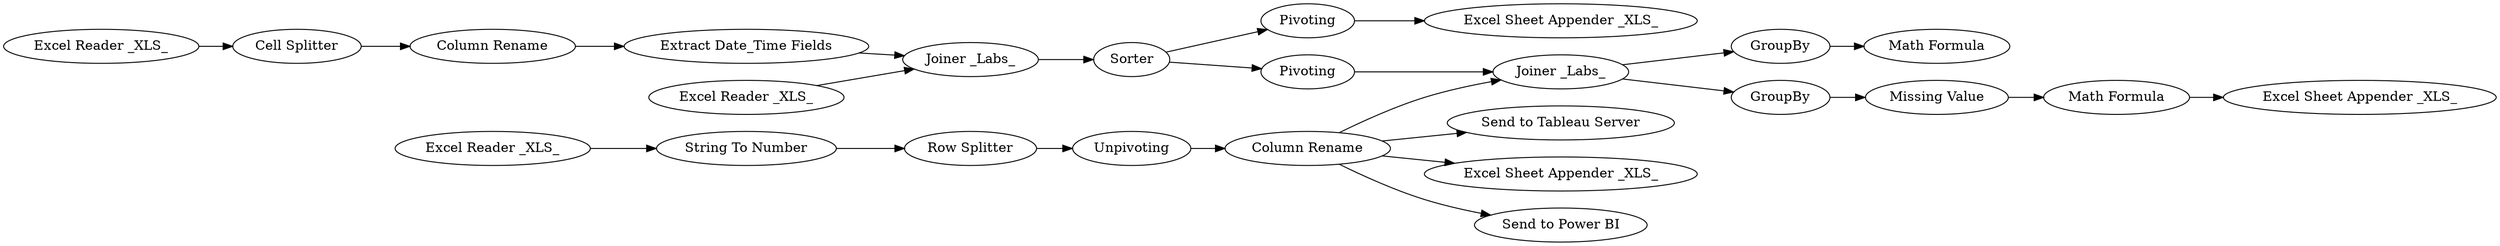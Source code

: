 digraph {
	1 [label="Excel Reader _XLS_"]
	2 [label="Cell Splitter"]
	8 [label="Column Rename"]
	15 [label="Joiner _Labs_"]
	16 [label="Excel Reader _XLS_"]
	19 [label=Pivoting]
	20 [label="Excel Reader _XLS_"]
	21 [label="Row Splitter"]
	22 [label=Unpivoting]
	23 [label="String To Number"]
	24 [label="Column Rename"]
	25 [label="Math Formula"]
	26 [label="Joiner _Labs_"]
	27 [label="Extract Date_Time Fields"]
	28 [label=GroupBy]
	29 [label=Sorter]
	31 [label="Math Formula"]
	32 [label=GroupBy]
	35 [label="Send to Power BI"]
	37 [label="Missing Value"]
	38 [label="Excel Sheet Appender _XLS_"]
	40 [label="Send to Tableau Server"]
	41 [label=Pivoting]
	42 [label="Excel Sheet Appender _XLS_"]
	43 [label="Excel Sheet Appender _XLS_"]
	1 -> 2
	2 -> 8
	8 -> 27
	15 -> 29
	16 -> 15
	19 -> 26
	20 -> 23
	21 -> 22
	22 -> 24
	23 -> 21
	24 -> 26
	24 -> 40
	24 -> 43
	24 -> 35
	26 -> 28
	26 -> 32
	27 -> 15
	28 -> 25
	29 -> 19
	29 -> 41
	31 -> 38
	32 -> 37
	37 -> 31
	41 -> 42
	rankdir=LR
}
